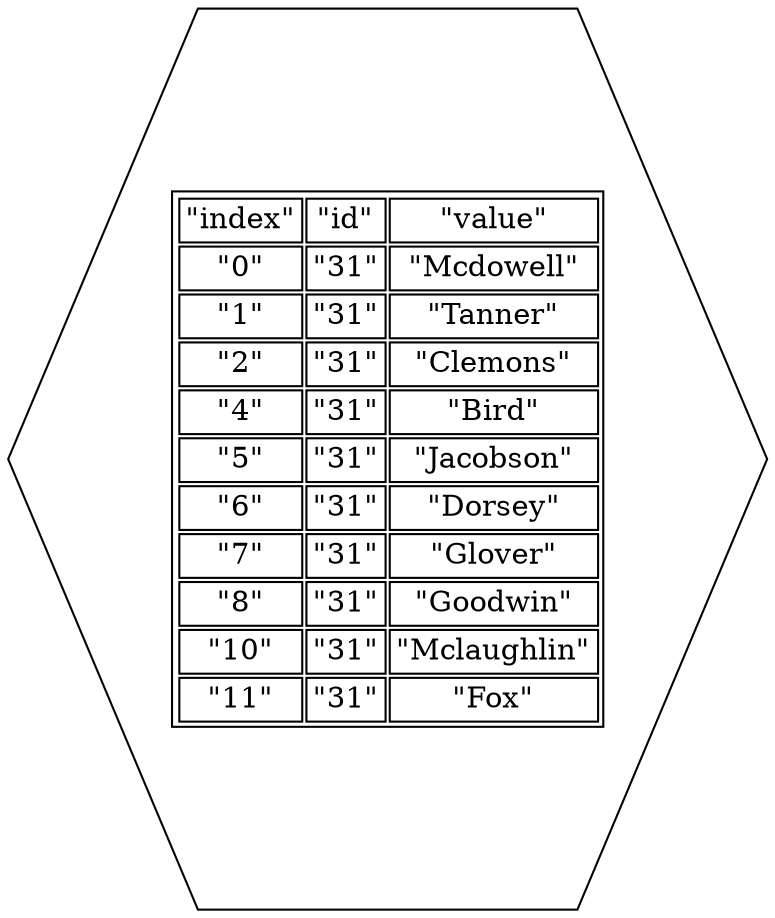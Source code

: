 digraph G {
 a0 [shape= hexagon label=<
<TABLE>
<TR>
<TD >"index"</TD>
<TD >"id"</TD>
<TD >"value"</TD>
</TR><TR>
<TD >"0"</TD>
<TD >"31"</TD>
<TD >"Mcdowell"</TD>
</TR><TR>
<TD >"1"</TD>
<TD >"31"</TD>
<TD >"Tanner"</TD>
</TR><TR>
<TD >"2"</TD>
<TD >"31"</TD>
<TD >"Clemons"</TD>
</TR><TR>
<TD >"4"</TD>
<TD >"31"</TD>
<TD >"Bird"</TD>
</TR><TR>
<TD >"5"</TD>
<TD >"31"</TD>
<TD >"Jacobson"</TD>
</TR><TR>
<TD >"6"</TD>
<TD >"31"</TD>
<TD >"Dorsey"</TD>
</TR><TR>
<TD >"7"</TD>
<TD >"31"</TD>
<TD >"Glover"</TD>
</TR><TR>
<TD >"8"</TD>
<TD >"31"</TD>
<TD >"Goodwin"</TD>
</TR><TR>
<TD >"10"</TD>
<TD >"31"</TD>
<TD >"Mclaughlin"</TD>
</TR><TR>
<TD >"11"</TD>
<TD >"31"</TD>
<TD >"Fox"</TD>
</TR></TABLE>>];}